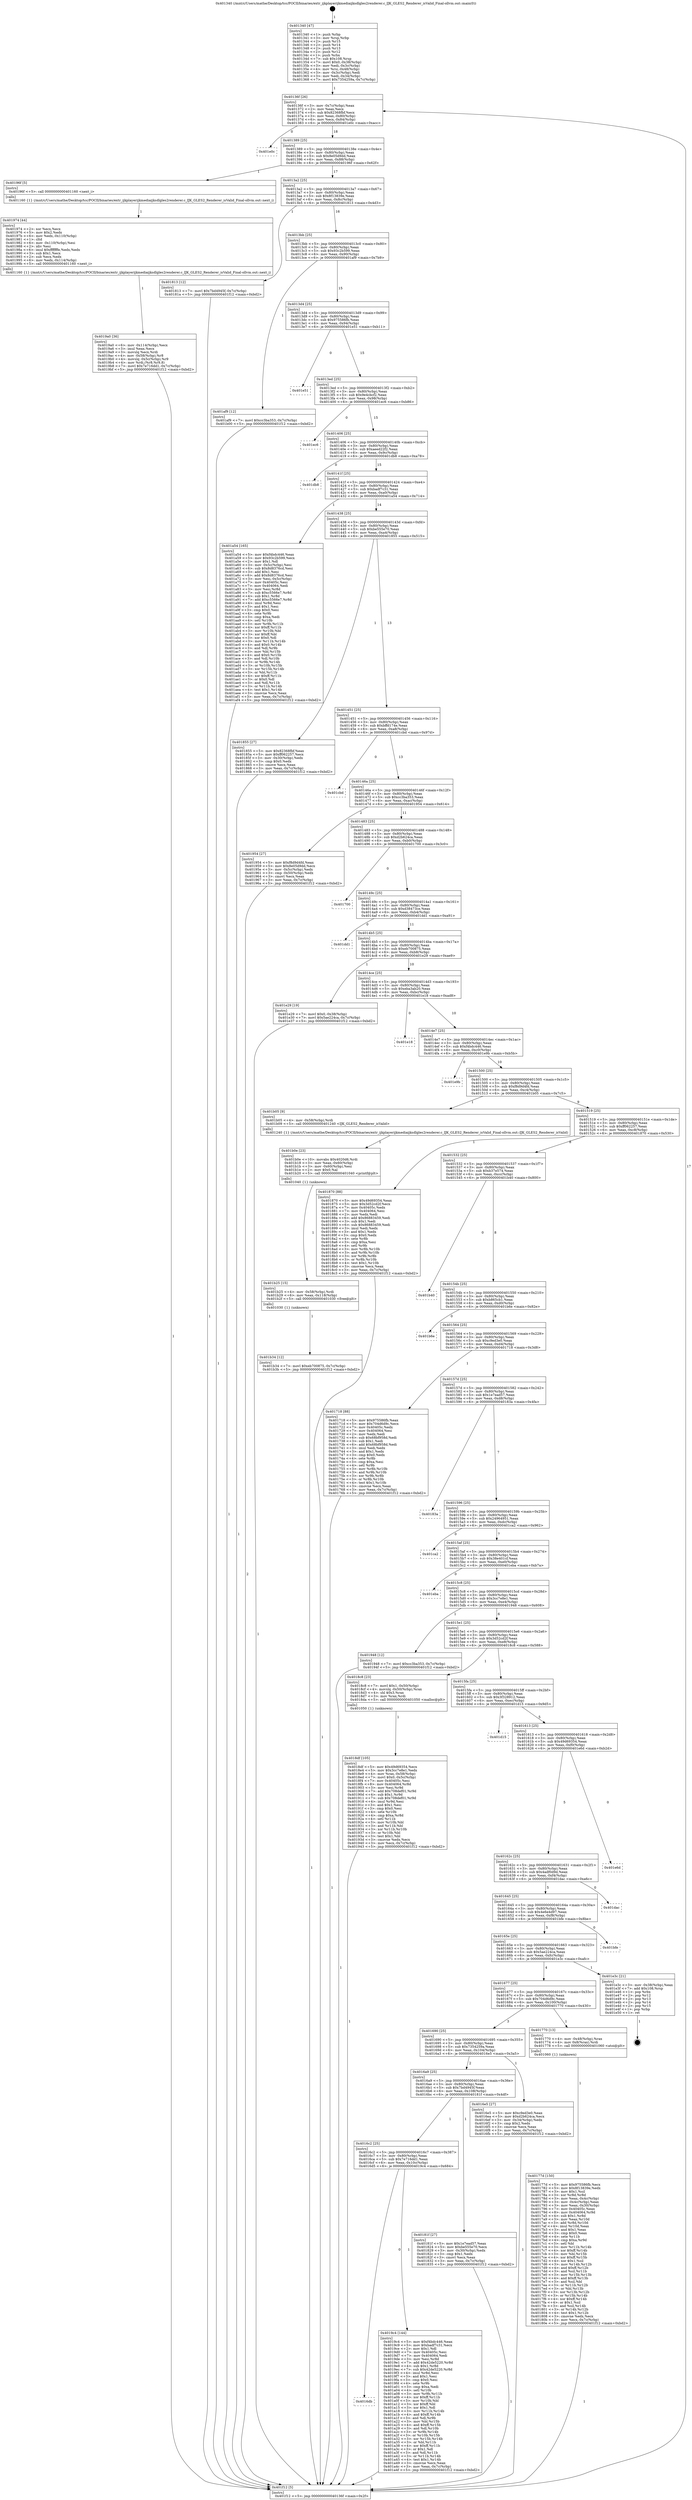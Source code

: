digraph "0x401340" {
  label = "0x401340 (/mnt/c/Users/mathe/Desktop/tcc/POCII/binaries/extr_ijkplayerijkmediaijksdlgles2renderer.c_IJK_GLES2_Renderer_isValid_Final-ollvm.out::main(0))"
  labelloc = "t"
  node[shape=record]

  Entry [label="",width=0.3,height=0.3,shape=circle,fillcolor=black,style=filled]
  "0x40136f" [label="{
     0x40136f [26]\l
     | [instrs]\l
     &nbsp;&nbsp;0x40136f \<+3\>: mov -0x7c(%rbp),%eax\l
     &nbsp;&nbsp;0x401372 \<+2\>: mov %eax,%ecx\l
     &nbsp;&nbsp;0x401374 \<+6\>: sub $0x82368fbf,%ecx\l
     &nbsp;&nbsp;0x40137a \<+3\>: mov %eax,-0x80(%rbp)\l
     &nbsp;&nbsp;0x40137d \<+6\>: mov %ecx,-0x84(%rbp)\l
     &nbsp;&nbsp;0x401383 \<+6\>: je 0000000000401e0c \<main+0xacc\>\l
  }"]
  "0x401e0c" [label="{
     0x401e0c\l
  }", style=dashed]
  "0x401389" [label="{
     0x401389 [25]\l
     | [instrs]\l
     &nbsp;&nbsp;0x401389 \<+5\>: jmp 000000000040138e \<main+0x4e\>\l
     &nbsp;&nbsp;0x40138e \<+3\>: mov -0x80(%rbp),%eax\l
     &nbsp;&nbsp;0x401391 \<+5\>: sub $0x8e05d9dd,%eax\l
     &nbsp;&nbsp;0x401396 \<+6\>: mov %eax,-0x88(%rbp)\l
     &nbsp;&nbsp;0x40139c \<+6\>: je 000000000040196f \<main+0x62f\>\l
  }"]
  Exit [label="",width=0.3,height=0.3,shape=circle,fillcolor=black,style=filled,peripheries=2]
  "0x40196f" [label="{
     0x40196f [5]\l
     | [instrs]\l
     &nbsp;&nbsp;0x40196f \<+5\>: call 0000000000401160 \<next_i\>\l
     | [calls]\l
     &nbsp;&nbsp;0x401160 \{1\} (/mnt/c/Users/mathe/Desktop/tcc/POCII/binaries/extr_ijkplayerijkmediaijksdlgles2renderer.c_IJK_GLES2_Renderer_isValid_Final-ollvm.out::next_i)\l
  }"]
  "0x4013a2" [label="{
     0x4013a2 [25]\l
     | [instrs]\l
     &nbsp;&nbsp;0x4013a2 \<+5\>: jmp 00000000004013a7 \<main+0x67\>\l
     &nbsp;&nbsp;0x4013a7 \<+3\>: mov -0x80(%rbp),%eax\l
     &nbsp;&nbsp;0x4013aa \<+5\>: sub $0x8f13839e,%eax\l
     &nbsp;&nbsp;0x4013af \<+6\>: mov %eax,-0x8c(%rbp)\l
     &nbsp;&nbsp;0x4013b5 \<+6\>: je 0000000000401813 \<main+0x4d3\>\l
  }"]
  "0x401b34" [label="{
     0x401b34 [12]\l
     | [instrs]\l
     &nbsp;&nbsp;0x401b34 \<+7\>: movl $0xeb700875,-0x7c(%rbp)\l
     &nbsp;&nbsp;0x401b3b \<+5\>: jmp 0000000000401f12 \<main+0xbd2\>\l
  }"]
  "0x401813" [label="{
     0x401813 [12]\l
     | [instrs]\l
     &nbsp;&nbsp;0x401813 \<+7\>: movl $0x7bd4945f,-0x7c(%rbp)\l
     &nbsp;&nbsp;0x40181a \<+5\>: jmp 0000000000401f12 \<main+0xbd2\>\l
  }"]
  "0x4013bb" [label="{
     0x4013bb [25]\l
     | [instrs]\l
     &nbsp;&nbsp;0x4013bb \<+5\>: jmp 00000000004013c0 \<main+0x80\>\l
     &nbsp;&nbsp;0x4013c0 \<+3\>: mov -0x80(%rbp),%eax\l
     &nbsp;&nbsp;0x4013c3 \<+5\>: sub $0x93c2b599,%eax\l
     &nbsp;&nbsp;0x4013c8 \<+6\>: mov %eax,-0x90(%rbp)\l
     &nbsp;&nbsp;0x4013ce \<+6\>: je 0000000000401af9 \<main+0x7b9\>\l
  }"]
  "0x401b25" [label="{
     0x401b25 [15]\l
     | [instrs]\l
     &nbsp;&nbsp;0x401b25 \<+4\>: mov -0x58(%rbp),%rdi\l
     &nbsp;&nbsp;0x401b29 \<+6\>: mov %eax,-0x118(%rbp)\l
     &nbsp;&nbsp;0x401b2f \<+5\>: call 0000000000401030 \<free@plt\>\l
     | [calls]\l
     &nbsp;&nbsp;0x401030 \{1\} (unknown)\l
  }"]
  "0x401af9" [label="{
     0x401af9 [12]\l
     | [instrs]\l
     &nbsp;&nbsp;0x401af9 \<+7\>: movl $0xcc3ba353,-0x7c(%rbp)\l
     &nbsp;&nbsp;0x401b00 \<+5\>: jmp 0000000000401f12 \<main+0xbd2\>\l
  }"]
  "0x4013d4" [label="{
     0x4013d4 [25]\l
     | [instrs]\l
     &nbsp;&nbsp;0x4013d4 \<+5\>: jmp 00000000004013d9 \<main+0x99\>\l
     &nbsp;&nbsp;0x4013d9 \<+3\>: mov -0x80(%rbp),%eax\l
     &nbsp;&nbsp;0x4013dc \<+5\>: sub $0x975586fb,%eax\l
     &nbsp;&nbsp;0x4013e1 \<+6\>: mov %eax,-0x94(%rbp)\l
     &nbsp;&nbsp;0x4013e7 \<+6\>: je 0000000000401e51 \<main+0xb11\>\l
  }"]
  "0x401b0e" [label="{
     0x401b0e [23]\l
     | [instrs]\l
     &nbsp;&nbsp;0x401b0e \<+10\>: movabs $0x4020d6,%rdi\l
     &nbsp;&nbsp;0x401b18 \<+3\>: mov %eax,-0x60(%rbp)\l
     &nbsp;&nbsp;0x401b1b \<+3\>: mov -0x60(%rbp),%esi\l
     &nbsp;&nbsp;0x401b1e \<+2\>: mov $0x0,%al\l
     &nbsp;&nbsp;0x401b20 \<+5\>: call 0000000000401040 \<printf@plt\>\l
     | [calls]\l
     &nbsp;&nbsp;0x401040 \{1\} (unknown)\l
  }"]
  "0x401e51" [label="{
     0x401e51\l
  }", style=dashed]
  "0x4013ed" [label="{
     0x4013ed [25]\l
     | [instrs]\l
     &nbsp;&nbsp;0x4013ed \<+5\>: jmp 00000000004013f2 \<main+0xb2\>\l
     &nbsp;&nbsp;0x4013f2 \<+3\>: mov -0x80(%rbp),%eax\l
     &nbsp;&nbsp;0x4013f5 \<+5\>: sub $0x9e4cbcf2,%eax\l
     &nbsp;&nbsp;0x4013fa \<+6\>: mov %eax,-0x98(%rbp)\l
     &nbsp;&nbsp;0x401400 \<+6\>: je 0000000000401ec6 \<main+0xb86\>\l
  }"]
  "0x4016db" [label="{
     0x4016db\l
  }", style=dashed]
  "0x401ec6" [label="{
     0x401ec6\l
  }", style=dashed]
  "0x401406" [label="{
     0x401406 [25]\l
     | [instrs]\l
     &nbsp;&nbsp;0x401406 \<+5\>: jmp 000000000040140b \<main+0xcb\>\l
     &nbsp;&nbsp;0x40140b \<+3\>: mov -0x80(%rbp),%eax\l
     &nbsp;&nbsp;0x40140e \<+5\>: sub $0xaeed22f2,%eax\l
     &nbsp;&nbsp;0x401413 \<+6\>: mov %eax,-0x9c(%rbp)\l
     &nbsp;&nbsp;0x401419 \<+6\>: je 0000000000401db8 \<main+0xa78\>\l
  }"]
  "0x4019c4" [label="{
     0x4019c4 [144]\l
     | [instrs]\l
     &nbsp;&nbsp;0x4019c4 \<+5\>: mov $0xf4bdc446,%eax\l
     &nbsp;&nbsp;0x4019c9 \<+5\>: mov $0xbadf7c31,%ecx\l
     &nbsp;&nbsp;0x4019ce \<+2\>: mov $0x1,%dl\l
     &nbsp;&nbsp;0x4019d0 \<+7\>: mov 0x40405c,%esi\l
     &nbsp;&nbsp;0x4019d7 \<+7\>: mov 0x404064,%edi\l
     &nbsp;&nbsp;0x4019de \<+3\>: mov %esi,%r8d\l
     &nbsp;&nbsp;0x4019e1 \<+7\>: add $0x42de5220,%r8d\l
     &nbsp;&nbsp;0x4019e8 \<+4\>: sub $0x1,%r8d\l
     &nbsp;&nbsp;0x4019ec \<+7\>: sub $0x42de5220,%r8d\l
     &nbsp;&nbsp;0x4019f3 \<+4\>: imul %r8d,%esi\l
     &nbsp;&nbsp;0x4019f7 \<+3\>: and $0x1,%esi\l
     &nbsp;&nbsp;0x4019fa \<+3\>: cmp $0x0,%esi\l
     &nbsp;&nbsp;0x4019fd \<+4\>: sete %r9b\l
     &nbsp;&nbsp;0x401a01 \<+3\>: cmp $0xa,%edi\l
     &nbsp;&nbsp;0x401a04 \<+4\>: setl %r10b\l
     &nbsp;&nbsp;0x401a08 \<+3\>: mov %r9b,%r11b\l
     &nbsp;&nbsp;0x401a0b \<+4\>: xor $0xff,%r11b\l
     &nbsp;&nbsp;0x401a0f \<+3\>: mov %r10b,%bl\l
     &nbsp;&nbsp;0x401a12 \<+3\>: xor $0xff,%bl\l
     &nbsp;&nbsp;0x401a15 \<+3\>: xor $0x1,%dl\l
     &nbsp;&nbsp;0x401a18 \<+3\>: mov %r11b,%r14b\l
     &nbsp;&nbsp;0x401a1b \<+4\>: and $0xff,%r14b\l
     &nbsp;&nbsp;0x401a1f \<+3\>: and %dl,%r9b\l
     &nbsp;&nbsp;0x401a22 \<+3\>: mov %bl,%r15b\l
     &nbsp;&nbsp;0x401a25 \<+4\>: and $0xff,%r15b\l
     &nbsp;&nbsp;0x401a29 \<+3\>: and %dl,%r10b\l
     &nbsp;&nbsp;0x401a2c \<+3\>: or %r9b,%r14b\l
     &nbsp;&nbsp;0x401a2f \<+3\>: or %r10b,%r15b\l
     &nbsp;&nbsp;0x401a32 \<+3\>: xor %r15b,%r14b\l
     &nbsp;&nbsp;0x401a35 \<+3\>: or %bl,%r11b\l
     &nbsp;&nbsp;0x401a38 \<+4\>: xor $0xff,%r11b\l
     &nbsp;&nbsp;0x401a3c \<+3\>: or $0x1,%dl\l
     &nbsp;&nbsp;0x401a3f \<+3\>: and %dl,%r11b\l
     &nbsp;&nbsp;0x401a42 \<+3\>: or %r11b,%r14b\l
     &nbsp;&nbsp;0x401a45 \<+4\>: test $0x1,%r14b\l
     &nbsp;&nbsp;0x401a49 \<+3\>: cmovne %ecx,%eax\l
     &nbsp;&nbsp;0x401a4c \<+3\>: mov %eax,-0x7c(%rbp)\l
     &nbsp;&nbsp;0x401a4f \<+5\>: jmp 0000000000401f12 \<main+0xbd2\>\l
  }"]
  "0x401db8" [label="{
     0x401db8\l
  }", style=dashed]
  "0x40141f" [label="{
     0x40141f [25]\l
     | [instrs]\l
     &nbsp;&nbsp;0x40141f \<+5\>: jmp 0000000000401424 \<main+0xe4\>\l
     &nbsp;&nbsp;0x401424 \<+3\>: mov -0x80(%rbp),%eax\l
     &nbsp;&nbsp;0x401427 \<+5\>: sub $0xbadf7c31,%eax\l
     &nbsp;&nbsp;0x40142c \<+6\>: mov %eax,-0xa0(%rbp)\l
     &nbsp;&nbsp;0x401432 \<+6\>: je 0000000000401a54 \<main+0x714\>\l
  }"]
  "0x4019a0" [label="{
     0x4019a0 [36]\l
     | [instrs]\l
     &nbsp;&nbsp;0x4019a0 \<+6\>: mov -0x114(%rbp),%ecx\l
     &nbsp;&nbsp;0x4019a6 \<+3\>: imul %eax,%ecx\l
     &nbsp;&nbsp;0x4019a9 \<+3\>: movslq %ecx,%rdi\l
     &nbsp;&nbsp;0x4019ac \<+4\>: mov -0x58(%rbp),%r8\l
     &nbsp;&nbsp;0x4019b0 \<+4\>: movslq -0x5c(%rbp),%r9\l
     &nbsp;&nbsp;0x4019b4 \<+4\>: mov %rdi,(%r8,%r9,8)\l
     &nbsp;&nbsp;0x4019b8 \<+7\>: movl $0x7e716dd1,-0x7c(%rbp)\l
     &nbsp;&nbsp;0x4019bf \<+5\>: jmp 0000000000401f12 \<main+0xbd2\>\l
  }"]
  "0x401a54" [label="{
     0x401a54 [165]\l
     | [instrs]\l
     &nbsp;&nbsp;0x401a54 \<+5\>: mov $0xf4bdc446,%eax\l
     &nbsp;&nbsp;0x401a59 \<+5\>: mov $0x93c2b599,%ecx\l
     &nbsp;&nbsp;0x401a5e \<+2\>: mov $0x1,%dl\l
     &nbsp;&nbsp;0x401a60 \<+3\>: mov -0x5c(%rbp),%esi\l
     &nbsp;&nbsp;0x401a63 \<+6\>: sub $0x8d8376cd,%esi\l
     &nbsp;&nbsp;0x401a69 \<+3\>: add $0x1,%esi\l
     &nbsp;&nbsp;0x401a6c \<+6\>: add $0x8d8376cd,%esi\l
     &nbsp;&nbsp;0x401a72 \<+3\>: mov %esi,-0x5c(%rbp)\l
     &nbsp;&nbsp;0x401a75 \<+7\>: mov 0x40405c,%esi\l
     &nbsp;&nbsp;0x401a7c \<+7\>: mov 0x404064,%edi\l
     &nbsp;&nbsp;0x401a83 \<+3\>: mov %esi,%r8d\l
     &nbsp;&nbsp;0x401a86 \<+7\>: sub $0xc5566e7,%r8d\l
     &nbsp;&nbsp;0x401a8d \<+4\>: sub $0x1,%r8d\l
     &nbsp;&nbsp;0x401a91 \<+7\>: add $0xc5566e7,%r8d\l
     &nbsp;&nbsp;0x401a98 \<+4\>: imul %r8d,%esi\l
     &nbsp;&nbsp;0x401a9c \<+3\>: and $0x1,%esi\l
     &nbsp;&nbsp;0x401a9f \<+3\>: cmp $0x0,%esi\l
     &nbsp;&nbsp;0x401aa2 \<+4\>: sete %r9b\l
     &nbsp;&nbsp;0x401aa6 \<+3\>: cmp $0xa,%edi\l
     &nbsp;&nbsp;0x401aa9 \<+4\>: setl %r10b\l
     &nbsp;&nbsp;0x401aad \<+3\>: mov %r9b,%r11b\l
     &nbsp;&nbsp;0x401ab0 \<+4\>: xor $0xff,%r11b\l
     &nbsp;&nbsp;0x401ab4 \<+3\>: mov %r10b,%bl\l
     &nbsp;&nbsp;0x401ab7 \<+3\>: xor $0xff,%bl\l
     &nbsp;&nbsp;0x401aba \<+3\>: xor $0x0,%dl\l
     &nbsp;&nbsp;0x401abd \<+3\>: mov %r11b,%r14b\l
     &nbsp;&nbsp;0x401ac0 \<+4\>: and $0x0,%r14b\l
     &nbsp;&nbsp;0x401ac4 \<+3\>: and %dl,%r9b\l
     &nbsp;&nbsp;0x401ac7 \<+3\>: mov %bl,%r15b\l
     &nbsp;&nbsp;0x401aca \<+4\>: and $0x0,%r15b\l
     &nbsp;&nbsp;0x401ace \<+3\>: and %dl,%r10b\l
     &nbsp;&nbsp;0x401ad1 \<+3\>: or %r9b,%r14b\l
     &nbsp;&nbsp;0x401ad4 \<+3\>: or %r10b,%r15b\l
     &nbsp;&nbsp;0x401ad7 \<+3\>: xor %r15b,%r14b\l
     &nbsp;&nbsp;0x401ada \<+3\>: or %bl,%r11b\l
     &nbsp;&nbsp;0x401add \<+4\>: xor $0xff,%r11b\l
     &nbsp;&nbsp;0x401ae1 \<+3\>: or $0x0,%dl\l
     &nbsp;&nbsp;0x401ae4 \<+3\>: and %dl,%r11b\l
     &nbsp;&nbsp;0x401ae7 \<+3\>: or %r11b,%r14b\l
     &nbsp;&nbsp;0x401aea \<+4\>: test $0x1,%r14b\l
     &nbsp;&nbsp;0x401aee \<+3\>: cmovne %ecx,%eax\l
     &nbsp;&nbsp;0x401af1 \<+3\>: mov %eax,-0x7c(%rbp)\l
     &nbsp;&nbsp;0x401af4 \<+5\>: jmp 0000000000401f12 \<main+0xbd2\>\l
  }"]
  "0x401438" [label="{
     0x401438 [25]\l
     | [instrs]\l
     &nbsp;&nbsp;0x401438 \<+5\>: jmp 000000000040143d \<main+0xfd\>\l
     &nbsp;&nbsp;0x40143d \<+3\>: mov -0x80(%rbp),%eax\l
     &nbsp;&nbsp;0x401440 \<+5\>: sub $0xbe555e70,%eax\l
     &nbsp;&nbsp;0x401445 \<+6\>: mov %eax,-0xa4(%rbp)\l
     &nbsp;&nbsp;0x40144b \<+6\>: je 0000000000401855 \<main+0x515\>\l
  }"]
  "0x401974" [label="{
     0x401974 [44]\l
     | [instrs]\l
     &nbsp;&nbsp;0x401974 \<+2\>: xor %ecx,%ecx\l
     &nbsp;&nbsp;0x401976 \<+5\>: mov $0x2,%edx\l
     &nbsp;&nbsp;0x40197b \<+6\>: mov %edx,-0x110(%rbp)\l
     &nbsp;&nbsp;0x401981 \<+1\>: cltd\l
     &nbsp;&nbsp;0x401982 \<+6\>: mov -0x110(%rbp),%esi\l
     &nbsp;&nbsp;0x401988 \<+2\>: idiv %esi\l
     &nbsp;&nbsp;0x40198a \<+6\>: imul $0xfffffffe,%edx,%edx\l
     &nbsp;&nbsp;0x401990 \<+3\>: sub $0x1,%ecx\l
     &nbsp;&nbsp;0x401993 \<+2\>: sub %ecx,%edx\l
     &nbsp;&nbsp;0x401995 \<+6\>: mov %edx,-0x114(%rbp)\l
     &nbsp;&nbsp;0x40199b \<+5\>: call 0000000000401160 \<next_i\>\l
     | [calls]\l
     &nbsp;&nbsp;0x401160 \{1\} (/mnt/c/Users/mathe/Desktop/tcc/POCII/binaries/extr_ijkplayerijkmediaijksdlgles2renderer.c_IJK_GLES2_Renderer_isValid_Final-ollvm.out::next_i)\l
  }"]
  "0x401855" [label="{
     0x401855 [27]\l
     | [instrs]\l
     &nbsp;&nbsp;0x401855 \<+5\>: mov $0x82368fbf,%eax\l
     &nbsp;&nbsp;0x40185a \<+5\>: mov $0xff062257,%ecx\l
     &nbsp;&nbsp;0x40185f \<+3\>: mov -0x30(%rbp),%edx\l
     &nbsp;&nbsp;0x401862 \<+3\>: cmp $0x0,%edx\l
     &nbsp;&nbsp;0x401865 \<+3\>: cmove %ecx,%eax\l
     &nbsp;&nbsp;0x401868 \<+3\>: mov %eax,-0x7c(%rbp)\l
     &nbsp;&nbsp;0x40186b \<+5\>: jmp 0000000000401f12 \<main+0xbd2\>\l
  }"]
  "0x401451" [label="{
     0x401451 [25]\l
     | [instrs]\l
     &nbsp;&nbsp;0x401451 \<+5\>: jmp 0000000000401456 \<main+0x116\>\l
     &nbsp;&nbsp;0x401456 \<+3\>: mov -0x80(%rbp),%eax\l
     &nbsp;&nbsp;0x401459 \<+5\>: sub $0xbffd174e,%eax\l
     &nbsp;&nbsp;0x40145e \<+6\>: mov %eax,-0xa8(%rbp)\l
     &nbsp;&nbsp;0x401464 \<+6\>: je 0000000000401cbd \<main+0x97d\>\l
  }"]
  "0x4018df" [label="{
     0x4018df [105]\l
     | [instrs]\l
     &nbsp;&nbsp;0x4018df \<+5\>: mov $0x49d69354,%ecx\l
     &nbsp;&nbsp;0x4018e4 \<+5\>: mov $0x3cc7e8e1,%edx\l
     &nbsp;&nbsp;0x4018e9 \<+4\>: mov %rax,-0x58(%rbp)\l
     &nbsp;&nbsp;0x4018ed \<+7\>: movl $0x0,-0x5c(%rbp)\l
     &nbsp;&nbsp;0x4018f4 \<+7\>: mov 0x40405c,%esi\l
     &nbsp;&nbsp;0x4018fb \<+8\>: mov 0x404064,%r8d\l
     &nbsp;&nbsp;0x401903 \<+3\>: mov %esi,%r9d\l
     &nbsp;&nbsp;0x401906 \<+7\>: add $0x708def01,%r9d\l
     &nbsp;&nbsp;0x40190d \<+4\>: sub $0x1,%r9d\l
     &nbsp;&nbsp;0x401911 \<+7\>: sub $0x708def01,%r9d\l
     &nbsp;&nbsp;0x401918 \<+4\>: imul %r9d,%esi\l
     &nbsp;&nbsp;0x40191c \<+3\>: and $0x1,%esi\l
     &nbsp;&nbsp;0x40191f \<+3\>: cmp $0x0,%esi\l
     &nbsp;&nbsp;0x401922 \<+4\>: sete %r10b\l
     &nbsp;&nbsp;0x401926 \<+4\>: cmp $0xa,%r8d\l
     &nbsp;&nbsp;0x40192a \<+4\>: setl %r11b\l
     &nbsp;&nbsp;0x40192e \<+3\>: mov %r10b,%bl\l
     &nbsp;&nbsp;0x401931 \<+3\>: and %r11b,%bl\l
     &nbsp;&nbsp;0x401934 \<+3\>: xor %r11b,%r10b\l
     &nbsp;&nbsp;0x401937 \<+3\>: or %r10b,%bl\l
     &nbsp;&nbsp;0x40193a \<+3\>: test $0x1,%bl\l
     &nbsp;&nbsp;0x40193d \<+3\>: cmovne %edx,%ecx\l
     &nbsp;&nbsp;0x401940 \<+3\>: mov %ecx,-0x7c(%rbp)\l
     &nbsp;&nbsp;0x401943 \<+5\>: jmp 0000000000401f12 \<main+0xbd2\>\l
  }"]
  "0x401cbd" [label="{
     0x401cbd\l
  }", style=dashed]
  "0x40146a" [label="{
     0x40146a [25]\l
     | [instrs]\l
     &nbsp;&nbsp;0x40146a \<+5\>: jmp 000000000040146f \<main+0x12f\>\l
     &nbsp;&nbsp;0x40146f \<+3\>: mov -0x80(%rbp),%eax\l
     &nbsp;&nbsp;0x401472 \<+5\>: sub $0xcc3ba353,%eax\l
     &nbsp;&nbsp;0x401477 \<+6\>: mov %eax,-0xac(%rbp)\l
     &nbsp;&nbsp;0x40147d \<+6\>: je 0000000000401954 \<main+0x614\>\l
  }"]
  "0x4016c2" [label="{
     0x4016c2 [25]\l
     | [instrs]\l
     &nbsp;&nbsp;0x4016c2 \<+5\>: jmp 00000000004016c7 \<main+0x387\>\l
     &nbsp;&nbsp;0x4016c7 \<+3\>: mov -0x80(%rbp),%eax\l
     &nbsp;&nbsp;0x4016ca \<+5\>: sub $0x7e716dd1,%eax\l
     &nbsp;&nbsp;0x4016cf \<+6\>: mov %eax,-0x10c(%rbp)\l
     &nbsp;&nbsp;0x4016d5 \<+6\>: je 00000000004019c4 \<main+0x684\>\l
  }"]
  "0x401954" [label="{
     0x401954 [27]\l
     | [instrs]\l
     &nbsp;&nbsp;0x401954 \<+5\>: mov $0xf8d9d4fd,%eax\l
     &nbsp;&nbsp;0x401959 \<+5\>: mov $0x8e05d9dd,%ecx\l
     &nbsp;&nbsp;0x40195e \<+3\>: mov -0x5c(%rbp),%edx\l
     &nbsp;&nbsp;0x401961 \<+3\>: cmp -0x50(%rbp),%edx\l
     &nbsp;&nbsp;0x401964 \<+3\>: cmovl %ecx,%eax\l
     &nbsp;&nbsp;0x401967 \<+3\>: mov %eax,-0x7c(%rbp)\l
     &nbsp;&nbsp;0x40196a \<+5\>: jmp 0000000000401f12 \<main+0xbd2\>\l
  }"]
  "0x401483" [label="{
     0x401483 [25]\l
     | [instrs]\l
     &nbsp;&nbsp;0x401483 \<+5\>: jmp 0000000000401488 \<main+0x148\>\l
     &nbsp;&nbsp;0x401488 \<+3\>: mov -0x80(%rbp),%eax\l
     &nbsp;&nbsp;0x40148b \<+5\>: sub $0xd2b624ca,%eax\l
     &nbsp;&nbsp;0x401490 \<+6\>: mov %eax,-0xb0(%rbp)\l
     &nbsp;&nbsp;0x401496 \<+6\>: je 0000000000401700 \<main+0x3c0\>\l
  }"]
  "0x40181f" [label="{
     0x40181f [27]\l
     | [instrs]\l
     &nbsp;&nbsp;0x40181f \<+5\>: mov $0x1e7ead57,%eax\l
     &nbsp;&nbsp;0x401824 \<+5\>: mov $0xbe555e70,%ecx\l
     &nbsp;&nbsp;0x401829 \<+3\>: mov -0x30(%rbp),%edx\l
     &nbsp;&nbsp;0x40182c \<+3\>: cmp $0x1,%edx\l
     &nbsp;&nbsp;0x40182f \<+3\>: cmovl %ecx,%eax\l
     &nbsp;&nbsp;0x401832 \<+3\>: mov %eax,-0x7c(%rbp)\l
     &nbsp;&nbsp;0x401835 \<+5\>: jmp 0000000000401f12 \<main+0xbd2\>\l
  }"]
  "0x401700" [label="{
     0x401700\l
  }", style=dashed]
  "0x40149c" [label="{
     0x40149c [25]\l
     | [instrs]\l
     &nbsp;&nbsp;0x40149c \<+5\>: jmp 00000000004014a1 \<main+0x161\>\l
     &nbsp;&nbsp;0x4014a1 \<+3\>: mov -0x80(%rbp),%eax\l
     &nbsp;&nbsp;0x4014a4 \<+5\>: sub $0xd38473ce,%eax\l
     &nbsp;&nbsp;0x4014a9 \<+6\>: mov %eax,-0xb4(%rbp)\l
     &nbsp;&nbsp;0x4014af \<+6\>: je 0000000000401dd1 \<main+0xa91\>\l
  }"]
  "0x40177d" [label="{
     0x40177d [150]\l
     | [instrs]\l
     &nbsp;&nbsp;0x40177d \<+5\>: mov $0x975586fb,%ecx\l
     &nbsp;&nbsp;0x401782 \<+5\>: mov $0x8f13839e,%edx\l
     &nbsp;&nbsp;0x401787 \<+3\>: mov $0x1,%sil\l
     &nbsp;&nbsp;0x40178a \<+3\>: xor %r8d,%r8d\l
     &nbsp;&nbsp;0x40178d \<+3\>: mov %eax,-0x4c(%rbp)\l
     &nbsp;&nbsp;0x401790 \<+3\>: mov -0x4c(%rbp),%eax\l
     &nbsp;&nbsp;0x401793 \<+3\>: mov %eax,-0x30(%rbp)\l
     &nbsp;&nbsp;0x401796 \<+7\>: mov 0x40405c,%eax\l
     &nbsp;&nbsp;0x40179d \<+8\>: mov 0x404064,%r9d\l
     &nbsp;&nbsp;0x4017a5 \<+4\>: sub $0x1,%r8d\l
     &nbsp;&nbsp;0x4017a9 \<+3\>: mov %eax,%r10d\l
     &nbsp;&nbsp;0x4017ac \<+3\>: add %r8d,%r10d\l
     &nbsp;&nbsp;0x4017af \<+4\>: imul %r10d,%eax\l
     &nbsp;&nbsp;0x4017b3 \<+3\>: and $0x1,%eax\l
     &nbsp;&nbsp;0x4017b6 \<+3\>: cmp $0x0,%eax\l
     &nbsp;&nbsp;0x4017b9 \<+4\>: sete %r11b\l
     &nbsp;&nbsp;0x4017bd \<+4\>: cmp $0xa,%r9d\l
     &nbsp;&nbsp;0x4017c1 \<+3\>: setl %bl\l
     &nbsp;&nbsp;0x4017c4 \<+3\>: mov %r11b,%r14b\l
     &nbsp;&nbsp;0x4017c7 \<+4\>: xor $0xff,%r14b\l
     &nbsp;&nbsp;0x4017cb \<+3\>: mov %bl,%r15b\l
     &nbsp;&nbsp;0x4017ce \<+4\>: xor $0xff,%r15b\l
     &nbsp;&nbsp;0x4017d2 \<+4\>: xor $0x1,%sil\l
     &nbsp;&nbsp;0x4017d6 \<+3\>: mov %r14b,%r12b\l
     &nbsp;&nbsp;0x4017d9 \<+4\>: and $0xff,%r12b\l
     &nbsp;&nbsp;0x4017dd \<+3\>: and %sil,%r11b\l
     &nbsp;&nbsp;0x4017e0 \<+3\>: mov %r15b,%r13b\l
     &nbsp;&nbsp;0x4017e3 \<+4\>: and $0xff,%r13b\l
     &nbsp;&nbsp;0x4017e7 \<+3\>: and %sil,%bl\l
     &nbsp;&nbsp;0x4017ea \<+3\>: or %r11b,%r12b\l
     &nbsp;&nbsp;0x4017ed \<+3\>: or %bl,%r13b\l
     &nbsp;&nbsp;0x4017f0 \<+3\>: xor %r13b,%r12b\l
     &nbsp;&nbsp;0x4017f3 \<+3\>: or %r15b,%r14b\l
     &nbsp;&nbsp;0x4017f6 \<+4\>: xor $0xff,%r14b\l
     &nbsp;&nbsp;0x4017fa \<+4\>: or $0x1,%sil\l
     &nbsp;&nbsp;0x4017fe \<+3\>: and %sil,%r14b\l
     &nbsp;&nbsp;0x401801 \<+3\>: or %r14b,%r12b\l
     &nbsp;&nbsp;0x401804 \<+4\>: test $0x1,%r12b\l
     &nbsp;&nbsp;0x401808 \<+3\>: cmovne %edx,%ecx\l
     &nbsp;&nbsp;0x40180b \<+3\>: mov %ecx,-0x7c(%rbp)\l
     &nbsp;&nbsp;0x40180e \<+5\>: jmp 0000000000401f12 \<main+0xbd2\>\l
  }"]
  "0x401dd1" [label="{
     0x401dd1\l
  }", style=dashed]
  "0x4014b5" [label="{
     0x4014b5 [25]\l
     | [instrs]\l
     &nbsp;&nbsp;0x4014b5 \<+5\>: jmp 00000000004014ba \<main+0x17a\>\l
     &nbsp;&nbsp;0x4014ba \<+3\>: mov -0x80(%rbp),%eax\l
     &nbsp;&nbsp;0x4014bd \<+5\>: sub $0xeb700875,%eax\l
     &nbsp;&nbsp;0x4014c2 \<+6\>: mov %eax,-0xb8(%rbp)\l
     &nbsp;&nbsp;0x4014c8 \<+6\>: je 0000000000401e29 \<main+0xae9\>\l
  }"]
  "0x401340" [label="{
     0x401340 [47]\l
     | [instrs]\l
     &nbsp;&nbsp;0x401340 \<+1\>: push %rbp\l
     &nbsp;&nbsp;0x401341 \<+3\>: mov %rsp,%rbp\l
     &nbsp;&nbsp;0x401344 \<+2\>: push %r15\l
     &nbsp;&nbsp;0x401346 \<+2\>: push %r14\l
     &nbsp;&nbsp;0x401348 \<+2\>: push %r13\l
     &nbsp;&nbsp;0x40134a \<+2\>: push %r12\l
     &nbsp;&nbsp;0x40134c \<+1\>: push %rbx\l
     &nbsp;&nbsp;0x40134d \<+7\>: sub $0x108,%rsp\l
     &nbsp;&nbsp;0x401354 \<+7\>: movl $0x0,-0x38(%rbp)\l
     &nbsp;&nbsp;0x40135b \<+3\>: mov %edi,-0x3c(%rbp)\l
     &nbsp;&nbsp;0x40135e \<+4\>: mov %rsi,-0x48(%rbp)\l
     &nbsp;&nbsp;0x401362 \<+3\>: mov -0x3c(%rbp),%edi\l
     &nbsp;&nbsp;0x401365 \<+3\>: mov %edi,-0x34(%rbp)\l
     &nbsp;&nbsp;0x401368 \<+7\>: movl $0x7354259a,-0x7c(%rbp)\l
  }"]
  "0x401e29" [label="{
     0x401e29 [19]\l
     | [instrs]\l
     &nbsp;&nbsp;0x401e29 \<+7\>: movl $0x0,-0x38(%rbp)\l
     &nbsp;&nbsp;0x401e30 \<+7\>: movl $0x5ae224ca,-0x7c(%rbp)\l
     &nbsp;&nbsp;0x401e37 \<+5\>: jmp 0000000000401f12 \<main+0xbd2\>\l
  }"]
  "0x4014ce" [label="{
     0x4014ce [25]\l
     | [instrs]\l
     &nbsp;&nbsp;0x4014ce \<+5\>: jmp 00000000004014d3 \<main+0x193\>\l
     &nbsp;&nbsp;0x4014d3 \<+3\>: mov -0x80(%rbp),%eax\l
     &nbsp;&nbsp;0x4014d6 \<+5\>: sub $0xeba3ab20,%eax\l
     &nbsp;&nbsp;0x4014db \<+6\>: mov %eax,-0xbc(%rbp)\l
     &nbsp;&nbsp;0x4014e1 \<+6\>: je 0000000000401e18 \<main+0xad8\>\l
  }"]
  "0x401f12" [label="{
     0x401f12 [5]\l
     | [instrs]\l
     &nbsp;&nbsp;0x401f12 \<+5\>: jmp 000000000040136f \<main+0x2f\>\l
  }"]
  "0x401e18" [label="{
     0x401e18\l
  }", style=dashed]
  "0x4014e7" [label="{
     0x4014e7 [25]\l
     | [instrs]\l
     &nbsp;&nbsp;0x4014e7 \<+5\>: jmp 00000000004014ec \<main+0x1ac\>\l
     &nbsp;&nbsp;0x4014ec \<+3\>: mov -0x80(%rbp),%eax\l
     &nbsp;&nbsp;0x4014ef \<+5\>: sub $0xf4bdc446,%eax\l
     &nbsp;&nbsp;0x4014f4 \<+6\>: mov %eax,-0xc0(%rbp)\l
     &nbsp;&nbsp;0x4014fa \<+6\>: je 0000000000401e9b \<main+0xb5b\>\l
  }"]
  "0x4016a9" [label="{
     0x4016a9 [25]\l
     | [instrs]\l
     &nbsp;&nbsp;0x4016a9 \<+5\>: jmp 00000000004016ae \<main+0x36e\>\l
     &nbsp;&nbsp;0x4016ae \<+3\>: mov -0x80(%rbp),%eax\l
     &nbsp;&nbsp;0x4016b1 \<+5\>: sub $0x7bd4945f,%eax\l
     &nbsp;&nbsp;0x4016b6 \<+6\>: mov %eax,-0x108(%rbp)\l
     &nbsp;&nbsp;0x4016bc \<+6\>: je 000000000040181f \<main+0x4df\>\l
  }"]
  "0x401e9b" [label="{
     0x401e9b\l
  }", style=dashed]
  "0x401500" [label="{
     0x401500 [25]\l
     | [instrs]\l
     &nbsp;&nbsp;0x401500 \<+5\>: jmp 0000000000401505 \<main+0x1c5\>\l
     &nbsp;&nbsp;0x401505 \<+3\>: mov -0x80(%rbp),%eax\l
     &nbsp;&nbsp;0x401508 \<+5\>: sub $0xf8d9d4fd,%eax\l
     &nbsp;&nbsp;0x40150d \<+6\>: mov %eax,-0xc4(%rbp)\l
     &nbsp;&nbsp;0x401513 \<+6\>: je 0000000000401b05 \<main+0x7c5\>\l
  }"]
  "0x4016e5" [label="{
     0x4016e5 [27]\l
     | [instrs]\l
     &nbsp;&nbsp;0x4016e5 \<+5\>: mov $0xc9ed3e0,%eax\l
     &nbsp;&nbsp;0x4016ea \<+5\>: mov $0xd2b624ca,%ecx\l
     &nbsp;&nbsp;0x4016ef \<+3\>: mov -0x34(%rbp),%edx\l
     &nbsp;&nbsp;0x4016f2 \<+3\>: cmp $0x2,%edx\l
     &nbsp;&nbsp;0x4016f5 \<+3\>: cmovne %ecx,%eax\l
     &nbsp;&nbsp;0x4016f8 \<+3\>: mov %eax,-0x7c(%rbp)\l
     &nbsp;&nbsp;0x4016fb \<+5\>: jmp 0000000000401f12 \<main+0xbd2\>\l
  }"]
  "0x401b05" [label="{
     0x401b05 [9]\l
     | [instrs]\l
     &nbsp;&nbsp;0x401b05 \<+4\>: mov -0x58(%rbp),%rdi\l
     &nbsp;&nbsp;0x401b09 \<+5\>: call 0000000000401240 \<IJK_GLES2_Renderer_isValid\>\l
     | [calls]\l
     &nbsp;&nbsp;0x401240 \{1\} (/mnt/c/Users/mathe/Desktop/tcc/POCII/binaries/extr_ijkplayerijkmediaijksdlgles2renderer.c_IJK_GLES2_Renderer_isValid_Final-ollvm.out::IJK_GLES2_Renderer_isValid)\l
  }"]
  "0x401519" [label="{
     0x401519 [25]\l
     | [instrs]\l
     &nbsp;&nbsp;0x401519 \<+5\>: jmp 000000000040151e \<main+0x1de\>\l
     &nbsp;&nbsp;0x40151e \<+3\>: mov -0x80(%rbp),%eax\l
     &nbsp;&nbsp;0x401521 \<+5\>: sub $0xff062257,%eax\l
     &nbsp;&nbsp;0x401526 \<+6\>: mov %eax,-0xc8(%rbp)\l
     &nbsp;&nbsp;0x40152c \<+6\>: je 0000000000401870 \<main+0x530\>\l
  }"]
  "0x401690" [label="{
     0x401690 [25]\l
     | [instrs]\l
     &nbsp;&nbsp;0x401690 \<+5\>: jmp 0000000000401695 \<main+0x355\>\l
     &nbsp;&nbsp;0x401695 \<+3\>: mov -0x80(%rbp),%eax\l
     &nbsp;&nbsp;0x401698 \<+5\>: sub $0x7354259a,%eax\l
     &nbsp;&nbsp;0x40169d \<+6\>: mov %eax,-0x104(%rbp)\l
     &nbsp;&nbsp;0x4016a3 \<+6\>: je 00000000004016e5 \<main+0x3a5\>\l
  }"]
  "0x401870" [label="{
     0x401870 [88]\l
     | [instrs]\l
     &nbsp;&nbsp;0x401870 \<+5\>: mov $0x49d69354,%eax\l
     &nbsp;&nbsp;0x401875 \<+5\>: mov $0x3d52cd2f,%ecx\l
     &nbsp;&nbsp;0x40187a \<+7\>: mov 0x40405c,%edx\l
     &nbsp;&nbsp;0x401881 \<+7\>: mov 0x404064,%esi\l
     &nbsp;&nbsp;0x401888 \<+2\>: mov %edx,%edi\l
     &nbsp;&nbsp;0x40188a \<+6\>: add $0x86883459,%edi\l
     &nbsp;&nbsp;0x401890 \<+3\>: sub $0x1,%edi\l
     &nbsp;&nbsp;0x401893 \<+6\>: sub $0x86883459,%edi\l
     &nbsp;&nbsp;0x401899 \<+3\>: imul %edi,%edx\l
     &nbsp;&nbsp;0x40189c \<+3\>: and $0x1,%edx\l
     &nbsp;&nbsp;0x40189f \<+3\>: cmp $0x0,%edx\l
     &nbsp;&nbsp;0x4018a2 \<+4\>: sete %r8b\l
     &nbsp;&nbsp;0x4018a6 \<+3\>: cmp $0xa,%esi\l
     &nbsp;&nbsp;0x4018a9 \<+4\>: setl %r9b\l
     &nbsp;&nbsp;0x4018ad \<+3\>: mov %r8b,%r10b\l
     &nbsp;&nbsp;0x4018b0 \<+3\>: and %r9b,%r10b\l
     &nbsp;&nbsp;0x4018b3 \<+3\>: xor %r9b,%r8b\l
     &nbsp;&nbsp;0x4018b6 \<+3\>: or %r8b,%r10b\l
     &nbsp;&nbsp;0x4018b9 \<+4\>: test $0x1,%r10b\l
     &nbsp;&nbsp;0x4018bd \<+3\>: cmovne %ecx,%eax\l
     &nbsp;&nbsp;0x4018c0 \<+3\>: mov %eax,-0x7c(%rbp)\l
     &nbsp;&nbsp;0x4018c3 \<+5\>: jmp 0000000000401f12 \<main+0xbd2\>\l
  }"]
  "0x401532" [label="{
     0x401532 [25]\l
     | [instrs]\l
     &nbsp;&nbsp;0x401532 \<+5\>: jmp 0000000000401537 \<main+0x1f7\>\l
     &nbsp;&nbsp;0x401537 \<+3\>: mov -0x80(%rbp),%eax\l
     &nbsp;&nbsp;0x40153a \<+5\>: sub $0xb37e574,%eax\l
     &nbsp;&nbsp;0x40153f \<+6\>: mov %eax,-0xcc(%rbp)\l
     &nbsp;&nbsp;0x401545 \<+6\>: je 0000000000401b40 \<main+0x800\>\l
  }"]
  "0x401770" [label="{
     0x401770 [13]\l
     | [instrs]\l
     &nbsp;&nbsp;0x401770 \<+4\>: mov -0x48(%rbp),%rax\l
     &nbsp;&nbsp;0x401774 \<+4\>: mov 0x8(%rax),%rdi\l
     &nbsp;&nbsp;0x401778 \<+5\>: call 0000000000401060 \<atoi@plt\>\l
     | [calls]\l
     &nbsp;&nbsp;0x401060 \{1\} (unknown)\l
  }"]
  "0x401b40" [label="{
     0x401b40\l
  }", style=dashed]
  "0x40154b" [label="{
     0x40154b [25]\l
     | [instrs]\l
     &nbsp;&nbsp;0x40154b \<+5\>: jmp 0000000000401550 \<main+0x210\>\l
     &nbsp;&nbsp;0x401550 \<+3\>: mov -0x80(%rbp),%eax\l
     &nbsp;&nbsp;0x401553 \<+5\>: sub $0xb865cb1,%eax\l
     &nbsp;&nbsp;0x401558 \<+6\>: mov %eax,-0xd0(%rbp)\l
     &nbsp;&nbsp;0x40155e \<+6\>: je 0000000000401b6e \<main+0x82e\>\l
  }"]
  "0x401677" [label="{
     0x401677 [25]\l
     | [instrs]\l
     &nbsp;&nbsp;0x401677 \<+5\>: jmp 000000000040167c \<main+0x33c\>\l
     &nbsp;&nbsp;0x40167c \<+3\>: mov -0x80(%rbp),%eax\l
     &nbsp;&nbsp;0x40167f \<+5\>: sub $0x704d6d9c,%eax\l
     &nbsp;&nbsp;0x401684 \<+6\>: mov %eax,-0x100(%rbp)\l
     &nbsp;&nbsp;0x40168a \<+6\>: je 0000000000401770 \<main+0x430\>\l
  }"]
  "0x401b6e" [label="{
     0x401b6e\l
  }", style=dashed]
  "0x401564" [label="{
     0x401564 [25]\l
     | [instrs]\l
     &nbsp;&nbsp;0x401564 \<+5\>: jmp 0000000000401569 \<main+0x229\>\l
     &nbsp;&nbsp;0x401569 \<+3\>: mov -0x80(%rbp),%eax\l
     &nbsp;&nbsp;0x40156c \<+5\>: sub $0xc9ed3e0,%eax\l
     &nbsp;&nbsp;0x401571 \<+6\>: mov %eax,-0xd4(%rbp)\l
     &nbsp;&nbsp;0x401577 \<+6\>: je 0000000000401718 \<main+0x3d8\>\l
  }"]
  "0x401e3c" [label="{
     0x401e3c [21]\l
     | [instrs]\l
     &nbsp;&nbsp;0x401e3c \<+3\>: mov -0x38(%rbp),%eax\l
     &nbsp;&nbsp;0x401e3f \<+7\>: add $0x108,%rsp\l
     &nbsp;&nbsp;0x401e46 \<+1\>: pop %rbx\l
     &nbsp;&nbsp;0x401e47 \<+2\>: pop %r12\l
     &nbsp;&nbsp;0x401e49 \<+2\>: pop %r13\l
     &nbsp;&nbsp;0x401e4b \<+2\>: pop %r14\l
     &nbsp;&nbsp;0x401e4d \<+2\>: pop %r15\l
     &nbsp;&nbsp;0x401e4f \<+1\>: pop %rbp\l
     &nbsp;&nbsp;0x401e50 \<+1\>: ret\l
  }"]
  "0x401718" [label="{
     0x401718 [88]\l
     | [instrs]\l
     &nbsp;&nbsp;0x401718 \<+5\>: mov $0x975586fb,%eax\l
     &nbsp;&nbsp;0x40171d \<+5\>: mov $0x704d6d9c,%ecx\l
     &nbsp;&nbsp;0x401722 \<+7\>: mov 0x40405c,%edx\l
     &nbsp;&nbsp;0x401729 \<+7\>: mov 0x404064,%esi\l
     &nbsp;&nbsp;0x401730 \<+2\>: mov %edx,%edi\l
     &nbsp;&nbsp;0x401732 \<+6\>: sub $0x68bf958d,%edi\l
     &nbsp;&nbsp;0x401738 \<+3\>: sub $0x1,%edi\l
     &nbsp;&nbsp;0x40173b \<+6\>: add $0x68bf958d,%edi\l
     &nbsp;&nbsp;0x401741 \<+3\>: imul %edi,%edx\l
     &nbsp;&nbsp;0x401744 \<+3\>: and $0x1,%edx\l
     &nbsp;&nbsp;0x401747 \<+3\>: cmp $0x0,%edx\l
     &nbsp;&nbsp;0x40174a \<+4\>: sete %r8b\l
     &nbsp;&nbsp;0x40174e \<+3\>: cmp $0xa,%esi\l
     &nbsp;&nbsp;0x401751 \<+4\>: setl %r9b\l
     &nbsp;&nbsp;0x401755 \<+3\>: mov %r8b,%r10b\l
     &nbsp;&nbsp;0x401758 \<+3\>: and %r9b,%r10b\l
     &nbsp;&nbsp;0x40175b \<+3\>: xor %r9b,%r8b\l
     &nbsp;&nbsp;0x40175e \<+3\>: or %r8b,%r10b\l
     &nbsp;&nbsp;0x401761 \<+4\>: test $0x1,%r10b\l
     &nbsp;&nbsp;0x401765 \<+3\>: cmovne %ecx,%eax\l
     &nbsp;&nbsp;0x401768 \<+3\>: mov %eax,-0x7c(%rbp)\l
     &nbsp;&nbsp;0x40176b \<+5\>: jmp 0000000000401f12 \<main+0xbd2\>\l
  }"]
  "0x40157d" [label="{
     0x40157d [25]\l
     | [instrs]\l
     &nbsp;&nbsp;0x40157d \<+5\>: jmp 0000000000401582 \<main+0x242\>\l
     &nbsp;&nbsp;0x401582 \<+3\>: mov -0x80(%rbp),%eax\l
     &nbsp;&nbsp;0x401585 \<+5\>: sub $0x1e7ead57,%eax\l
     &nbsp;&nbsp;0x40158a \<+6\>: mov %eax,-0xd8(%rbp)\l
     &nbsp;&nbsp;0x401590 \<+6\>: je 000000000040183a \<main+0x4fa\>\l
  }"]
  "0x40165e" [label="{
     0x40165e [25]\l
     | [instrs]\l
     &nbsp;&nbsp;0x40165e \<+5\>: jmp 0000000000401663 \<main+0x323\>\l
     &nbsp;&nbsp;0x401663 \<+3\>: mov -0x80(%rbp),%eax\l
     &nbsp;&nbsp;0x401666 \<+5\>: sub $0x5ae224ca,%eax\l
     &nbsp;&nbsp;0x40166b \<+6\>: mov %eax,-0xfc(%rbp)\l
     &nbsp;&nbsp;0x401671 \<+6\>: je 0000000000401e3c \<main+0xafc\>\l
  }"]
  "0x40183a" [label="{
     0x40183a\l
  }", style=dashed]
  "0x401596" [label="{
     0x401596 [25]\l
     | [instrs]\l
     &nbsp;&nbsp;0x401596 \<+5\>: jmp 000000000040159b \<main+0x25b\>\l
     &nbsp;&nbsp;0x40159b \<+3\>: mov -0x80(%rbp),%eax\l
     &nbsp;&nbsp;0x40159e \<+5\>: sub $0x24964951,%eax\l
     &nbsp;&nbsp;0x4015a3 \<+6\>: mov %eax,-0xdc(%rbp)\l
     &nbsp;&nbsp;0x4015a9 \<+6\>: je 0000000000401ca2 \<main+0x962\>\l
  }"]
  "0x401bfe" [label="{
     0x401bfe\l
  }", style=dashed]
  "0x401ca2" [label="{
     0x401ca2\l
  }", style=dashed]
  "0x4015af" [label="{
     0x4015af [25]\l
     | [instrs]\l
     &nbsp;&nbsp;0x4015af \<+5\>: jmp 00000000004015b4 \<main+0x274\>\l
     &nbsp;&nbsp;0x4015b4 \<+3\>: mov -0x80(%rbp),%eax\l
     &nbsp;&nbsp;0x4015b7 \<+5\>: sub $0x38e401cf,%eax\l
     &nbsp;&nbsp;0x4015bc \<+6\>: mov %eax,-0xe0(%rbp)\l
     &nbsp;&nbsp;0x4015c2 \<+6\>: je 0000000000401eba \<main+0xb7a\>\l
  }"]
  "0x401645" [label="{
     0x401645 [25]\l
     | [instrs]\l
     &nbsp;&nbsp;0x401645 \<+5\>: jmp 000000000040164a \<main+0x30a\>\l
     &nbsp;&nbsp;0x40164a \<+3\>: mov -0x80(%rbp),%eax\l
     &nbsp;&nbsp;0x40164d \<+5\>: sub $0x4e6e4d97,%eax\l
     &nbsp;&nbsp;0x401652 \<+6\>: mov %eax,-0xf8(%rbp)\l
     &nbsp;&nbsp;0x401658 \<+6\>: je 0000000000401bfe \<main+0x8be\>\l
  }"]
  "0x401eba" [label="{
     0x401eba\l
  }", style=dashed]
  "0x4015c8" [label="{
     0x4015c8 [25]\l
     | [instrs]\l
     &nbsp;&nbsp;0x4015c8 \<+5\>: jmp 00000000004015cd \<main+0x28d\>\l
     &nbsp;&nbsp;0x4015cd \<+3\>: mov -0x80(%rbp),%eax\l
     &nbsp;&nbsp;0x4015d0 \<+5\>: sub $0x3cc7e8e1,%eax\l
     &nbsp;&nbsp;0x4015d5 \<+6\>: mov %eax,-0xe4(%rbp)\l
     &nbsp;&nbsp;0x4015db \<+6\>: je 0000000000401948 \<main+0x608\>\l
  }"]
  "0x401dac" [label="{
     0x401dac\l
  }", style=dashed]
  "0x401948" [label="{
     0x401948 [12]\l
     | [instrs]\l
     &nbsp;&nbsp;0x401948 \<+7\>: movl $0xcc3ba353,-0x7c(%rbp)\l
     &nbsp;&nbsp;0x40194f \<+5\>: jmp 0000000000401f12 \<main+0xbd2\>\l
  }"]
  "0x4015e1" [label="{
     0x4015e1 [25]\l
     | [instrs]\l
     &nbsp;&nbsp;0x4015e1 \<+5\>: jmp 00000000004015e6 \<main+0x2a6\>\l
     &nbsp;&nbsp;0x4015e6 \<+3\>: mov -0x80(%rbp),%eax\l
     &nbsp;&nbsp;0x4015e9 \<+5\>: sub $0x3d52cd2f,%eax\l
     &nbsp;&nbsp;0x4015ee \<+6\>: mov %eax,-0xe8(%rbp)\l
     &nbsp;&nbsp;0x4015f4 \<+6\>: je 00000000004018c8 \<main+0x588\>\l
  }"]
  "0x40162c" [label="{
     0x40162c [25]\l
     | [instrs]\l
     &nbsp;&nbsp;0x40162c \<+5\>: jmp 0000000000401631 \<main+0x2f1\>\l
     &nbsp;&nbsp;0x401631 \<+3\>: mov -0x80(%rbp),%eax\l
     &nbsp;&nbsp;0x401634 \<+5\>: sub $0x4adf0d9d,%eax\l
     &nbsp;&nbsp;0x401639 \<+6\>: mov %eax,-0xf4(%rbp)\l
     &nbsp;&nbsp;0x40163f \<+6\>: je 0000000000401dac \<main+0xa6c\>\l
  }"]
  "0x4018c8" [label="{
     0x4018c8 [23]\l
     | [instrs]\l
     &nbsp;&nbsp;0x4018c8 \<+7\>: movl $0x1,-0x50(%rbp)\l
     &nbsp;&nbsp;0x4018cf \<+4\>: movslq -0x50(%rbp),%rax\l
     &nbsp;&nbsp;0x4018d3 \<+4\>: shl $0x3,%rax\l
     &nbsp;&nbsp;0x4018d7 \<+3\>: mov %rax,%rdi\l
     &nbsp;&nbsp;0x4018da \<+5\>: call 0000000000401050 \<malloc@plt\>\l
     | [calls]\l
     &nbsp;&nbsp;0x401050 \{1\} (unknown)\l
  }"]
  "0x4015fa" [label="{
     0x4015fa [25]\l
     | [instrs]\l
     &nbsp;&nbsp;0x4015fa \<+5\>: jmp 00000000004015ff \<main+0x2bf\>\l
     &nbsp;&nbsp;0x4015ff \<+3\>: mov -0x80(%rbp),%eax\l
     &nbsp;&nbsp;0x401602 \<+5\>: sub $0x3f328912,%eax\l
     &nbsp;&nbsp;0x401607 \<+6\>: mov %eax,-0xec(%rbp)\l
     &nbsp;&nbsp;0x40160d \<+6\>: je 0000000000401d15 \<main+0x9d5\>\l
  }"]
  "0x401e6d" [label="{
     0x401e6d\l
  }", style=dashed]
  "0x401d15" [label="{
     0x401d15\l
  }", style=dashed]
  "0x401613" [label="{
     0x401613 [25]\l
     | [instrs]\l
     &nbsp;&nbsp;0x401613 \<+5\>: jmp 0000000000401618 \<main+0x2d8\>\l
     &nbsp;&nbsp;0x401618 \<+3\>: mov -0x80(%rbp),%eax\l
     &nbsp;&nbsp;0x40161b \<+5\>: sub $0x49d69354,%eax\l
     &nbsp;&nbsp;0x401620 \<+6\>: mov %eax,-0xf0(%rbp)\l
     &nbsp;&nbsp;0x401626 \<+6\>: je 0000000000401e6d \<main+0xb2d\>\l
  }"]
  Entry -> "0x401340" [label=" 1"]
  "0x40136f" -> "0x401e0c" [label=" 0"]
  "0x40136f" -> "0x401389" [label=" 18"]
  "0x401e3c" -> Exit [label=" 1"]
  "0x401389" -> "0x40196f" [label=" 1"]
  "0x401389" -> "0x4013a2" [label=" 17"]
  "0x401e29" -> "0x401f12" [label=" 1"]
  "0x4013a2" -> "0x401813" [label=" 1"]
  "0x4013a2" -> "0x4013bb" [label=" 16"]
  "0x401b34" -> "0x401f12" [label=" 1"]
  "0x4013bb" -> "0x401af9" [label=" 1"]
  "0x4013bb" -> "0x4013d4" [label=" 15"]
  "0x401b25" -> "0x401b34" [label=" 1"]
  "0x4013d4" -> "0x401e51" [label=" 0"]
  "0x4013d4" -> "0x4013ed" [label=" 15"]
  "0x401b0e" -> "0x401b25" [label=" 1"]
  "0x4013ed" -> "0x401ec6" [label=" 0"]
  "0x4013ed" -> "0x401406" [label=" 15"]
  "0x401b05" -> "0x401b0e" [label=" 1"]
  "0x401406" -> "0x401db8" [label=" 0"]
  "0x401406" -> "0x40141f" [label=" 15"]
  "0x401af9" -> "0x401f12" [label=" 1"]
  "0x40141f" -> "0x401a54" [label=" 1"]
  "0x40141f" -> "0x401438" [label=" 14"]
  "0x4019c4" -> "0x401f12" [label=" 1"]
  "0x401438" -> "0x401855" [label=" 1"]
  "0x401438" -> "0x401451" [label=" 13"]
  "0x4016c2" -> "0x4016db" [label=" 0"]
  "0x401451" -> "0x401cbd" [label=" 0"]
  "0x401451" -> "0x40146a" [label=" 13"]
  "0x4016c2" -> "0x4019c4" [label=" 1"]
  "0x40146a" -> "0x401954" [label=" 2"]
  "0x40146a" -> "0x401483" [label=" 11"]
  "0x401a54" -> "0x401f12" [label=" 1"]
  "0x401483" -> "0x401700" [label=" 0"]
  "0x401483" -> "0x40149c" [label=" 11"]
  "0x4019a0" -> "0x401f12" [label=" 1"]
  "0x40149c" -> "0x401dd1" [label=" 0"]
  "0x40149c" -> "0x4014b5" [label=" 11"]
  "0x40196f" -> "0x401974" [label=" 1"]
  "0x4014b5" -> "0x401e29" [label=" 1"]
  "0x4014b5" -> "0x4014ce" [label=" 10"]
  "0x401954" -> "0x401f12" [label=" 2"]
  "0x4014ce" -> "0x401e18" [label=" 0"]
  "0x4014ce" -> "0x4014e7" [label=" 10"]
  "0x401948" -> "0x401f12" [label=" 1"]
  "0x4014e7" -> "0x401e9b" [label=" 0"]
  "0x4014e7" -> "0x401500" [label=" 10"]
  "0x4018df" -> "0x401f12" [label=" 1"]
  "0x401500" -> "0x401b05" [label=" 1"]
  "0x401500" -> "0x401519" [label=" 9"]
  "0x4018c8" -> "0x4018df" [label=" 1"]
  "0x401519" -> "0x401870" [label=" 1"]
  "0x401519" -> "0x401532" [label=" 8"]
  "0x401855" -> "0x401f12" [label=" 1"]
  "0x401532" -> "0x401b40" [label=" 0"]
  "0x401532" -> "0x40154b" [label=" 8"]
  "0x40181f" -> "0x401f12" [label=" 1"]
  "0x40154b" -> "0x401b6e" [label=" 0"]
  "0x40154b" -> "0x401564" [label=" 8"]
  "0x4016a9" -> "0x40181f" [label=" 1"]
  "0x401564" -> "0x401718" [label=" 1"]
  "0x401564" -> "0x40157d" [label=" 7"]
  "0x401974" -> "0x4019a0" [label=" 1"]
  "0x40157d" -> "0x40183a" [label=" 0"]
  "0x40157d" -> "0x401596" [label=" 7"]
  "0x40177d" -> "0x401f12" [label=" 1"]
  "0x401596" -> "0x401ca2" [label=" 0"]
  "0x401596" -> "0x4015af" [label=" 7"]
  "0x401770" -> "0x40177d" [label=" 1"]
  "0x4015af" -> "0x401eba" [label=" 0"]
  "0x4015af" -> "0x4015c8" [label=" 7"]
  "0x401f12" -> "0x40136f" [label=" 17"]
  "0x4015c8" -> "0x401948" [label=" 1"]
  "0x4015c8" -> "0x4015e1" [label=" 6"]
  "0x401340" -> "0x40136f" [label=" 1"]
  "0x4015e1" -> "0x4018c8" [label=" 1"]
  "0x4015e1" -> "0x4015fa" [label=" 5"]
  "0x401690" -> "0x4016a9" [label=" 2"]
  "0x4015fa" -> "0x401d15" [label=" 0"]
  "0x4015fa" -> "0x401613" [label=" 5"]
  "0x401690" -> "0x4016e5" [label=" 1"]
  "0x401613" -> "0x401e6d" [label=" 0"]
  "0x401613" -> "0x40162c" [label=" 5"]
  "0x4016e5" -> "0x401f12" [label=" 1"]
  "0x40162c" -> "0x401dac" [label=" 0"]
  "0x40162c" -> "0x401645" [label=" 5"]
  "0x401718" -> "0x401f12" [label=" 1"]
  "0x401645" -> "0x401bfe" [label=" 0"]
  "0x401645" -> "0x40165e" [label=" 5"]
  "0x401813" -> "0x401f12" [label=" 1"]
  "0x40165e" -> "0x401e3c" [label=" 1"]
  "0x40165e" -> "0x401677" [label=" 4"]
  "0x4016a9" -> "0x4016c2" [label=" 1"]
  "0x401677" -> "0x401770" [label=" 1"]
  "0x401677" -> "0x401690" [label=" 3"]
  "0x401870" -> "0x401f12" [label=" 1"]
}
